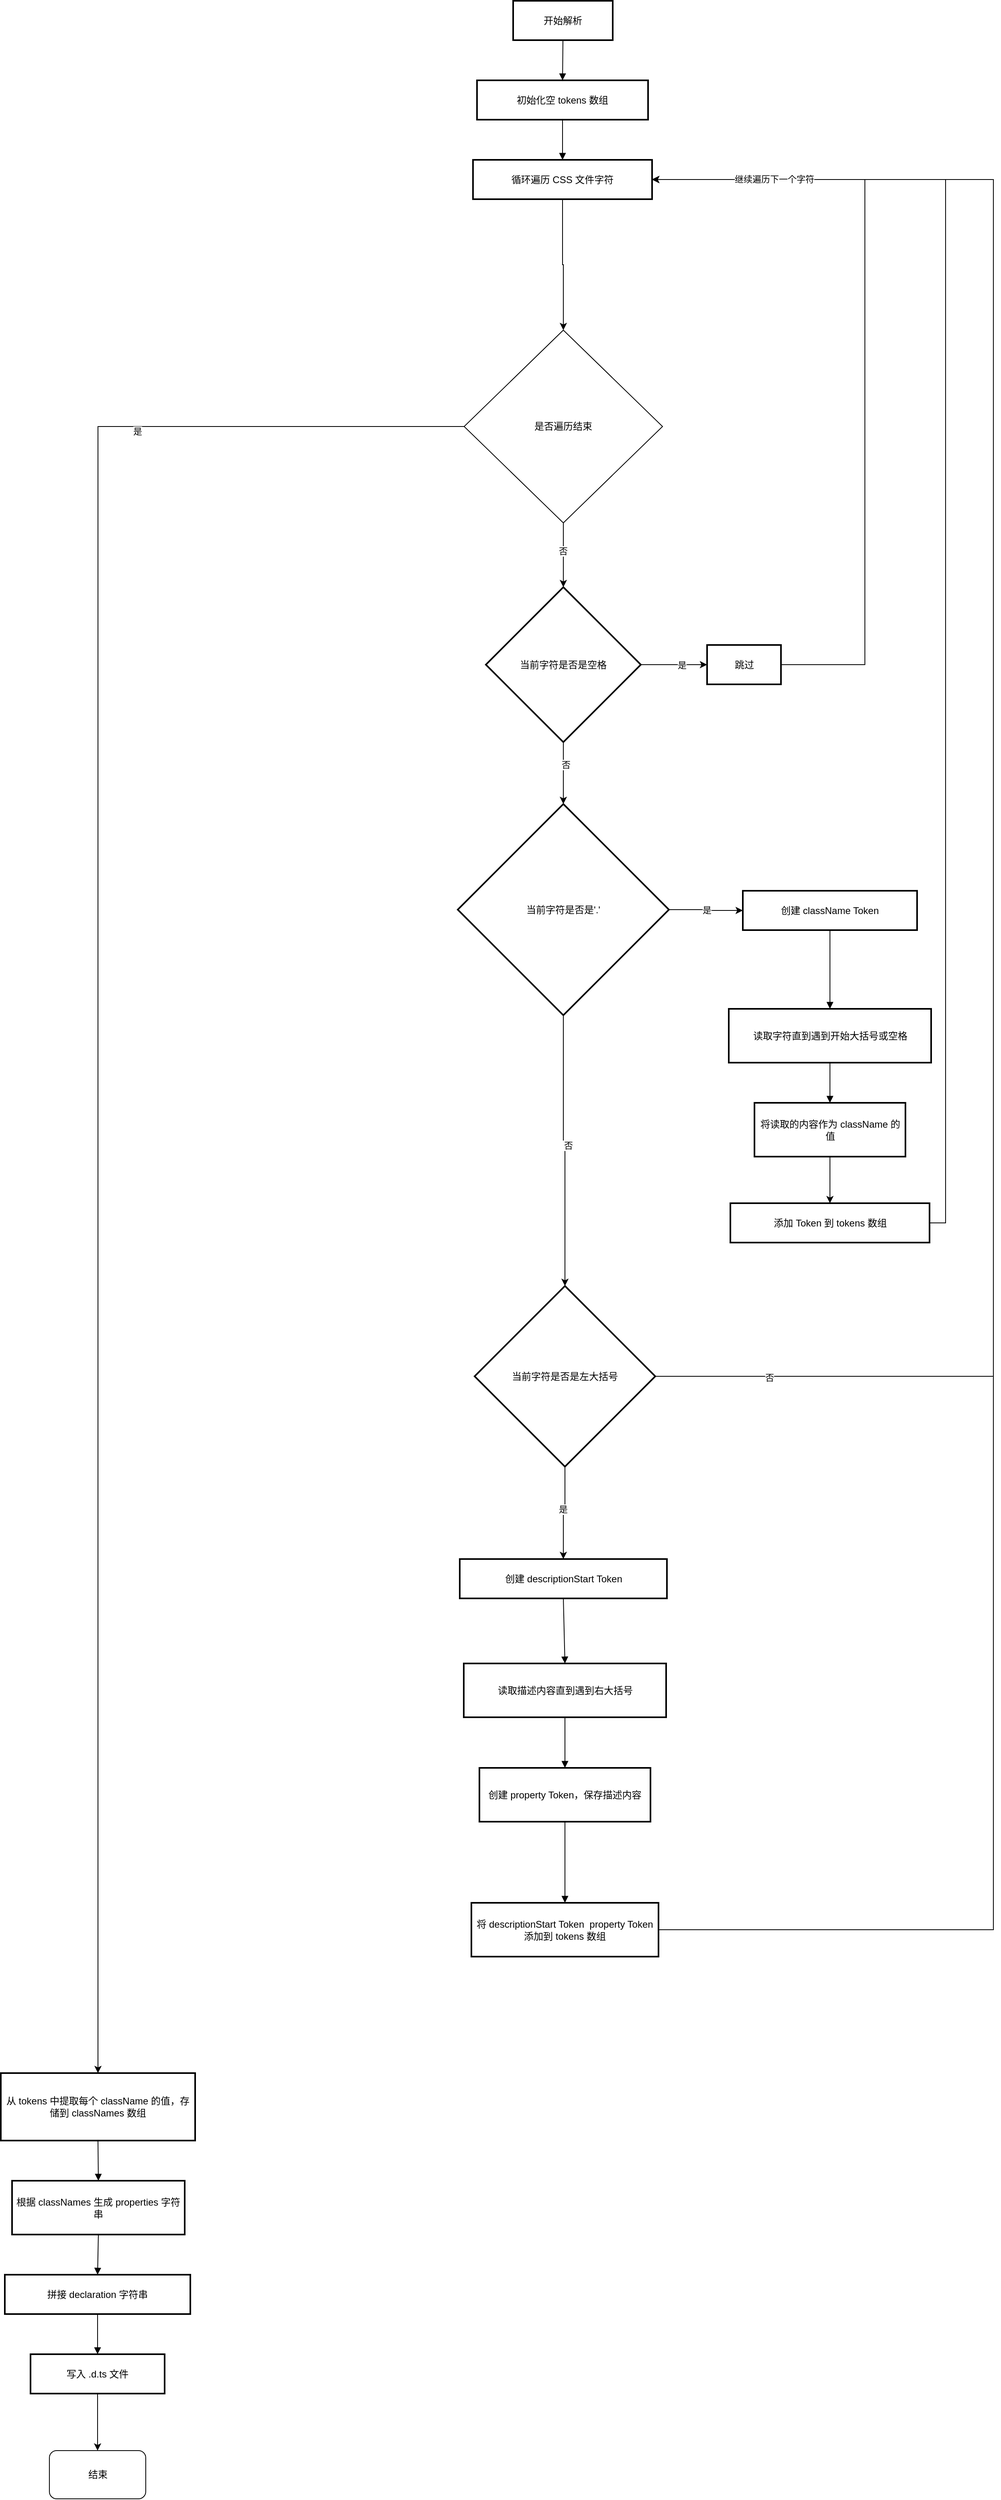 <mxfile version="24.7.16">
  <diagram name="Page-1" id="VpptnMwDxTGjz2HUDjfg">
    <mxGraphModel dx="3615" dy="1572" grid="1" gridSize="10" guides="1" tooltips="1" connect="1" arrows="1" fold="1" page="1" pageScale="1" pageWidth="850" pageHeight="1100" math="0" shadow="0">
      <root>
        <mxCell id="0" />
        <mxCell id="1" parent="0" />
        <mxCell id="oAxIsrdEUCZF9UECZQZN-1" value="开始解析" style="whiteSpace=wrap;strokeWidth=2;" vertex="1" parent="1">
          <mxGeometry x="92" y="20" width="124" height="49" as="geometry" />
        </mxCell>
        <mxCell id="oAxIsrdEUCZF9UECZQZN-2" value="初始化空 tokens 数组" style="whiteSpace=wrap;strokeWidth=2;" vertex="1" parent="1">
          <mxGeometry x="47" y="119" width="213" height="49" as="geometry" />
        </mxCell>
        <mxCell id="oAxIsrdEUCZF9UECZQZN-60" style="edgeStyle=orthogonalEdgeStyle;rounded=0;orthogonalLoop=1;jettySize=auto;html=1;" edge="1" parent="1" source="oAxIsrdEUCZF9UECZQZN-3" target="oAxIsrdEUCZF9UECZQZN-57">
          <mxGeometry relative="1" as="geometry" />
        </mxCell>
        <mxCell id="oAxIsrdEUCZF9UECZQZN-3" value="循环遍历 CSS 文件字符" style="whiteSpace=wrap;strokeWidth=2;" vertex="1" parent="1">
          <mxGeometry x="42" y="218" width="223" height="49" as="geometry" />
        </mxCell>
        <mxCell id="oAxIsrdEUCZF9UECZQZN-39" style="edgeStyle=orthogonalEdgeStyle;rounded=0;orthogonalLoop=1;jettySize=auto;html=1;exitX=1;exitY=0.5;exitDx=0;exitDy=0;entryX=0;entryY=0.5;entryDx=0;entryDy=0;" edge="1" parent="1" source="oAxIsrdEUCZF9UECZQZN-4" target="oAxIsrdEUCZF9UECZQZN-5">
          <mxGeometry relative="1" as="geometry" />
        </mxCell>
        <mxCell id="oAxIsrdEUCZF9UECZQZN-40" value="是" style="edgeLabel;html=1;align=center;verticalAlign=middle;resizable=0;points=[];" vertex="1" connectable="0" parent="oAxIsrdEUCZF9UECZQZN-39">
          <mxGeometry x="0.217" y="1" relative="1" as="geometry">
            <mxPoint x="1" y="1" as="offset" />
          </mxGeometry>
        </mxCell>
        <mxCell id="oAxIsrdEUCZF9UECZQZN-41" style="edgeStyle=orthogonalEdgeStyle;rounded=0;orthogonalLoop=1;jettySize=auto;html=1;exitX=0.5;exitY=1;exitDx=0;exitDy=0;" edge="1" parent="1" source="oAxIsrdEUCZF9UECZQZN-4" target="oAxIsrdEUCZF9UECZQZN-6">
          <mxGeometry relative="1" as="geometry" />
        </mxCell>
        <mxCell id="oAxIsrdEUCZF9UECZQZN-42" value="&amp;nbsp;否" style="edgeLabel;html=1;align=center;verticalAlign=middle;resizable=0;points=[];" vertex="1" connectable="0" parent="oAxIsrdEUCZF9UECZQZN-41">
          <mxGeometry x="-0.273" y="1" relative="1" as="geometry">
            <mxPoint as="offset" />
          </mxGeometry>
        </mxCell>
        <mxCell id="oAxIsrdEUCZF9UECZQZN-4" value="当前字符是否是空格" style="rhombus;strokeWidth=2;whiteSpace=wrap;" vertex="1" parent="1">
          <mxGeometry x="58" y="750" width="193" height="193" as="geometry" />
        </mxCell>
        <mxCell id="oAxIsrdEUCZF9UECZQZN-37" style="edgeStyle=orthogonalEdgeStyle;rounded=0;orthogonalLoop=1;jettySize=auto;html=1;exitX=1;exitY=0.5;exitDx=0;exitDy=0;entryX=1;entryY=0.5;entryDx=0;entryDy=0;" edge="1" parent="1" source="oAxIsrdEUCZF9UECZQZN-5" target="oAxIsrdEUCZF9UECZQZN-3">
          <mxGeometry relative="1" as="geometry">
            <mxPoint x="290" y="744.5" as="sourcePoint" />
            <mxPoint x="355" y="242.5" as="targetPoint" />
            <Array as="points">
              <mxPoint x="530" y="847" />
              <mxPoint x="530" y="243" />
            </Array>
          </mxGeometry>
        </mxCell>
        <mxCell id="oAxIsrdEUCZF9UECZQZN-5" value="跳过" style="whiteSpace=wrap;strokeWidth=2;" vertex="1" parent="1">
          <mxGeometry x="333.5" y="822" width="92" height="49" as="geometry" />
        </mxCell>
        <mxCell id="oAxIsrdEUCZF9UECZQZN-44" value="是" style="edgeStyle=orthogonalEdgeStyle;rounded=0;orthogonalLoop=1;jettySize=auto;html=1;exitX=1;exitY=0.5;exitDx=0;exitDy=0;entryX=0;entryY=0.5;entryDx=0;entryDy=0;" edge="1" parent="1" source="oAxIsrdEUCZF9UECZQZN-6" target="oAxIsrdEUCZF9UECZQZN-7">
          <mxGeometry relative="1" as="geometry">
            <Array as="points">
              <mxPoint x="332.5" y="1152" />
              <mxPoint x="332.5" y="1153" />
            </Array>
          </mxGeometry>
        </mxCell>
        <mxCell id="oAxIsrdEUCZF9UECZQZN-45" style="edgeStyle=orthogonalEdgeStyle;rounded=0;orthogonalLoop=1;jettySize=auto;html=1;exitX=0.5;exitY=1;exitDx=0;exitDy=0;" edge="1" parent="1" source="oAxIsrdEUCZF9UECZQZN-6" target="oAxIsrdEUCZF9UECZQZN-11">
          <mxGeometry relative="1" as="geometry" />
        </mxCell>
        <mxCell id="oAxIsrdEUCZF9UECZQZN-46" value="&amp;nbsp;否" style="edgeLabel;html=1;align=center;verticalAlign=middle;resizable=0;points=[];" vertex="1" connectable="0" parent="oAxIsrdEUCZF9UECZQZN-45">
          <mxGeometry x="-0.044" y="4" relative="1" as="geometry">
            <mxPoint as="offset" />
          </mxGeometry>
        </mxCell>
        <mxCell id="oAxIsrdEUCZF9UECZQZN-6" value="当前字符是否是&#39;.&#39;" style="rhombus;strokeWidth=2;whiteSpace=wrap;" vertex="1" parent="1">
          <mxGeometry x="23" y="1020" width="263" height="263" as="geometry" />
        </mxCell>
        <mxCell id="oAxIsrdEUCZF9UECZQZN-7" value="创建 className Token" style="whiteSpace=wrap;strokeWidth=2;" vertex="1" parent="1">
          <mxGeometry x="378" y="1128" width="217" height="49" as="geometry" />
        </mxCell>
        <mxCell id="oAxIsrdEUCZF9UECZQZN-8" value="读取字符直到遇到开始大括号或空格" style="whiteSpace=wrap;strokeWidth=2;" vertex="1" parent="1">
          <mxGeometry x="360.5" y="1275" width="252" height="67" as="geometry" />
        </mxCell>
        <mxCell id="oAxIsrdEUCZF9UECZQZN-43" style="edgeStyle=orthogonalEdgeStyle;rounded=0;orthogonalLoop=1;jettySize=auto;html=1;exitX=0.5;exitY=1;exitDx=0;exitDy=0;" edge="1" parent="1" source="oAxIsrdEUCZF9UECZQZN-9" target="oAxIsrdEUCZF9UECZQZN-10">
          <mxGeometry relative="1" as="geometry" />
        </mxCell>
        <mxCell id="oAxIsrdEUCZF9UECZQZN-9" value="将读取的内容作为 className 的值" style="whiteSpace=wrap;strokeWidth=2;" vertex="1" parent="1">
          <mxGeometry x="392.5" y="1392" width="188" height="67" as="geometry" />
        </mxCell>
        <mxCell id="oAxIsrdEUCZF9UECZQZN-10" value="添加 Token 到 tokens 数组" style="whiteSpace=wrap;strokeWidth=2;" vertex="1" parent="1">
          <mxGeometry x="362.5" y="1517" width="248" height="49" as="geometry" />
        </mxCell>
        <mxCell id="oAxIsrdEUCZF9UECZQZN-54" style="edgeStyle=orthogonalEdgeStyle;rounded=0;orthogonalLoop=1;jettySize=auto;html=1;exitX=1;exitY=0.5;exitDx=0;exitDy=0;entryX=1;entryY=0.5;entryDx=0;entryDy=0;" edge="1" parent="1" source="oAxIsrdEUCZF9UECZQZN-11" target="oAxIsrdEUCZF9UECZQZN-3">
          <mxGeometry relative="1" as="geometry">
            <Array as="points">
              <mxPoint x="690" y="1732" />
              <mxPoint x="690" y="243" />
            </Array>
          </mxGeometry>
        </mxCell>
        <mxCell id="oAxIsrdEUCZF9UECZQZN-55" value="否" style="edgeLabel;html=1;align=center;verticalAlign=middle;resizable=0;points=[];" vertex="1" connectable="0" parent="oAxIsrdEUCZF9UECZQZN-54">
          <mxGeometry x="-0.879" y="-1" relative="1" as="geometry">
            <mxPoint as="offset" />
          </mxGeometry>
        </mxCell>
        <mxCell id="oAxIsrdEUCZF9UECZQZN-85" style="edgeStyle=orthogonalEdgeStyle;rounded=0;orthogonalLoop=1;jettySize=auto;html=1;exitX=0.5;exitY=1;exitDx=0;exitDy=0;" edge="1" parent="1" source="oAxIsrdEUCZF9UECZQZN-11" target="oAxIsrdEUCZF9UECZQZN-13">
          <mxGeometry relative="1" as="geometry">
            <mxPoint x="156.5" y="1930" as="targetPoint" />
          </mxGeometry>
        </mxCell>
        <mxCell id="oAxIsrdEUCZF9UECZQZN-86" value="是" style="edgeLabel;html=1;align=center;verticalAlign=middle;resizable=0;points=[];" vertex="1" connectable="0" parent="oAxIsrdEUCZF9UECZQZN-85">
          <mxGeometry x="-0.103" y="-3" relative="1" as="geometry">
            <mxPoint as="offset" />
          </mxGeometry>
        </mxCell>
        <mxCell id="oAxIsrdEUCZF9UECZQZN-11" value="当前字符是否是左大括号" style="rhombus;strokeWidth=2;whiteSpace=wrap;" vertex="1" parent="1">
          <mxGeometry x="44" y="1620" width="225" height="225" as="geometry" />
        </mxCell>
        <mxCell id="oAxIsrdEUCZF9UECZQZN-13" value="创建 descriptionStart Token" style="whiteSpace=wrap;strokeWidth=2;" vertex="1" parent="1">
          <mxGeometry x="25.5" y="1960" width="258" height="49" as="geometry" />
        </mxCell>
        <mxCell id="oAxIsrdEUCZF9UECZQZN-14" value="读取描述内容直到遇到右大括号" style="whiteSpace=wrap;strokeWidth=2;" vertex="1" parent="1">
          <mxGeometry x="30.5" y="2090" width="252" height="67" as="geometry" />
        </mxCell>
        <mxCell id="oAxIsrdEUCZF9UECZQZN-15" value="创建 property Token，保存描述内容" style="whiteSpace=wrap;strokeWidth=2;" vertex="1" parent="1">
          <mxGeometry x="50.0" y="2220" width="213" height="67" as="geometry" />
        </mxCell>
        <mxCell id="oAxIsrdEUCZF9UECZQZN-50" style="edgeStyle=orthogonalEdgeStyle;rounded=0;orthogonalLoop=1;jettySize=auto;html=1;exitX=1;exitY=0.5;exitDx=0;exitDy=0;entryX=1;entryY=0.5;entryDx=0;entryDy=0;" edge="1" parent="1" source="oAxIsrdEUCZF9UECZQZN-16" target="oAxIsrdEUCZF9UECZQZN-3">
          <mxGeometry relative="1" as="geometry">
            <Array as="points">
              <mxPoint x="690" y="2422" />
              <mxPoint x="690" y="243" />
            </Array>
          </mxGeometry>
        </mxCell>
        <mxCell id="oAxIsrdEUCZF9UECZQZN-16" value="将 descriptionStart Token  property Token 添加到 tokens 数组" style="whiteSpace=wrap;strokeWidth=2;" vertex="1" parent="1">
          <mxGeometry x="40.0" y="2388" width="233" height="67" as="geometry" />
        </mxCell>
        <mxCell id="oAxIsrdEUCZF9UECZQZN-17" value="" style="curved=1;startArrow=none;endArrow=block;exitX=0.5;exitY=1;entryX=0.5;entryY=0;rounded=0;" edge="1" parent="1" source="oAxIsrdEUCZF9UECZQZN-1" target="oAxIsrdEUCZF9UECZQZN-2">
          <mxGeometry relative="1" as="geometry">
            <Array as="points" />
          </mxGeometry>
        </mxCell>
        <mxCell id="oAxIsrdEUCZF9UECZQZN-18" value="" style="curved=1;startArrow=none;endArrow=block;exitX=0.5;exitY=1;entryX=0.5;entryY=0;rounded=0;" edge="1" parent="1" source="oAxIsrdEUCZF9UECZQZN-2" target="oAxIsrdEUCZF9UECZQZN-3">
          <mxGeometry relative="1" as="geometry">
            <Array as="points" />
          </mxGeometry>
        </mxCell>
        <mxCell id="oAxIsrdEUCZF9UECZQZN-24" value="" style="curved=1;startArrow=none;endArrow=block;exitX=0.5;exitY=1.01;entryX=0.5;entryY=0;rounded=0;" edge="1" parent="1" source="oAxIsrdEUCZF9UECZQZN-7" target="oAxIsrdEUCZF9UECZQZN-8">
          <mxGeometry relative="1" as="geometry">
            <Array as="points" />
          </mxGeometry>
        </mxCell>
        <mxCell id="oAxIsrdEUCZF9UECZQZN-25" value="" style="curved=1;startArrow=none;endArrow=block;exitX=0.5;exitY=1;entryX=0.5;entryY=0;rounded=0;" edge="1" parent="1" source="oAxIsrdEUCZF9UECZQZN-8" target="oAxIsrdEUCZF9UECZQZN-9">
          <mxGeometry relative="1" as="geometry">
            <Array as="points" />
          </mxGeometry>
        </mxCell>
        <mxCell id="oAxIsrdEUCZF9UECZQZN-31" value="" style="curved=1;startArrow=none;endArrow=block;exitX=0.5;exitY=0.99;entryX=0.5;entryY=0.01;rounded=0;" edge="1" parent="1" source="oAxIsrdEUCZF9UECZQZN-13" target="oAxIsrdEUCZF9UECZQZN-14">
          <mxGeometry relative="1" as="geometry">
            <Array as="points" />
          </mxGeometry>
        </mxCell>
        <mxCell id="oAxIsrdEUCZF9UECZQZN-32" value="" style="curved=1;startArrow=none;endArrow=block;exitX=0.5;exitY=1;entryX=0.5;entryY=0;rounded=0;" edge="1" parent="1" source="oAxIsrdEUCZF9UECZQZN-14" target="oAxIsrdEUCZF9UECZQZN-15">
          <mxGeometry relative="1" as="geometry">
            <Array as="points" />
          </mxGeometry>
        </mxCell>
        <mxCell id="oAxIsrdEUCZF9UECZQZN-33" value="" style="curved=1;startArrow=none;endArrow=block;exitX=0.5;exitY=1;entryX=0.5;entryY=0;rounded=0;" edge="1" parent="1" source="oAxIsrdEUCZF9UECZQZN-15" target="oAxIsrdEUCZF9UECZQZN-16">
          <mxGeometry relative="1" as="geometry">
            <Array as="points" />
          </mxGeometry>
        </mxCell>
        <mxCell id="oAxIsrdEUCZF9UECZQZN-58" style="edgeStyle=orthogonalEdgeStyle;rounded=0;orthogonalLoop=1;jettySize=auto;html=1;" edge="1" parent="1" source="oAxIsrdEUCZF9UECZQZN-57" target="oAxIsrdEUCZF9UECZQZN-4">
          <mxGeometry relative="1" as="geometry" />
        </mxCell>
        <mxCell id="oAxIsrdEUCZF9UECZQZN-59" value="否" style="edgeLabel;html=1;align=center;verticalAlign=middle;resizable=0;points=[];" vertex="1" connectable="0" parent="oAxIsrdEUCZF9UECZQZN-58">
          <mxGeometry x="-0.128" y="-1" relative="1" as="geometry">
            <mxPoint as="offset" />
          </mxGeometry>
        </mxCell>
        <mxCell id="oAxIsrdEUCZF9UECZQZN-88" style="edgeStyle=orthogonalEdgeStyle;rounded=0;orthogonalLoop=1;jettySize=auto;html=1;exitX=0;exitY=0.5;exitDx=0;exitDy=0;" edge="1" parent="1" source="oAxIsrdEUCZF9UECZQZN-57" target="oAxIsrdEUCZF9UECZQZN-77">
          <mxGeometry relative="1" as="geometry">
            <mxPoint x="-425.533" y="2501" as="targetPoint" />
          </mxGeometry>
        </mxCell>
        <mxCell id="oAxIsrdEUCZF9UECZQZN-89" value="是" style="edgeLabel;html=1;align=center;verticalAlign=middle;resizable=0;points=[];" vertex="1" connectable="0" parent="oAxIsrdEUCZF9UECZQZN-88">
          <mxGeometry x="-0.675" y="6" relative="1" as="geometry">
            <mxPoint as="offset" />
          </mxGeometry>
        </mxCell>
        <mxCell id="oAxIsrdEUCZF9UECZQZN-57" value="是否遍历结束" style="rhombus;whiteSpace=wrap;html=1;" vertex="1" parent="1">
          <mxGeometry x="31" y="430" width="247" height="240" as="geometry" />
        </mxCell>
        <mxCell id="oAxIsrdEUCZF9UECZQZN-47" style="edgeStyle=orthogonalEdgeStyle;rounded=0;orthogonalLoop=1;jettySize=auto;html=1;exitX=1;exitY=0.5;exitDx=0;exitDy=0;entryX=1;entryY=0.5;entryDx=0;entryDy=0;" edge="1" parent="1" source="oAxIsrdEUCZF9UECZQZN-10" target="oAxIsrdEUCZF9UECZQZN-3">
          <mxGeometry relative="1" as="geometry">
            <mxPoint x="700" y="238" as="targetPoint" />
            <mxPoint x="1040" y="1201.5" as="sourcePoint" />
          </mxGeometry>
        </mxCell>
        <mxCell id="oAxIsrdEUCZF9UECZQZN-48" value="继续遍历下一个字符" style="edgeLabel;html=1;align=center;verticalAlign=middle;resizable=0;points=[];" vertex="1" connectable="0" parent="oAxIsrdEUCZF9UECZQZN-47">
          <mxGeometry x="0.82" y="-1" relative="1" as="geometry">
            <mxPoint as="offset" />
          </mxGeometry>
        </mxCell>
        <mxCell id="oAxIsrdEUCZF9UECZQZN-77" value="从 tokens 中提取每个 className 的值，存储到 classNames 数组" style="whiteSpace=wrap;strokeWidth=2;" vertex="1" parent="1">
          <mxGeometry x="-546" y="2600" width="242" height="84" as="geometry" />
        </mxCell>
        <mxCell id="oAxIsrdEUCZF9UECZQZN-78" value="根据 classNames 生成 properties 字符串" style="whiteSpace=wrap;strokeWidth=2;" vertex="1" parent="1">
          <mxGeometry x="-532" y="2734" width="215" height="67" as="geometry" />
        </mxCell>
        <mxCell id="oAxIsrdEUCZF9UECZQZN-79" value="拼接 declaration 字符串" style="whiteSpace=wrap;strokeWidth=2;" vertex="1" parent="1">
          <mxGeometry x="-541" y="2851" width="231" height="49" as="geometry" />
        </mxCell>
        <mxCell id="oAxIsrdEUCZF9UECZQZN-91" style="edgeStyle=orthogonalEdgeStyle;rounded=0;orthogonalLoop=1;jettySize=auto;html=1;exitX=0.5;exitY=1;exitDx=0;exitDy=0;" edge="1" parent="1" source="oAxIsrdEUCZF9UECZQZN-80" target="oAxIsrdEUCZF9UECZQZN-90">
          <mxGeometry relative="1" as="geometry" />
        </mxCell>
        <mxCell id="oAxIsrdEUCZF9UECZQZN-80" value="写入 .d.ts 文件" style="whiteSpace=wrap;strokeWidth=2;" vertex="1" parent="1">
          <mxGeometry x="-509" y="2950" width="167" height="49" as="geometry" />
        </mxCell>
        <mxCell id="oAxIsrdEUCZF9UECZQZN-82" value="" style="curved=1;startArrow=none;endArrow=block;exitX=0.5;exitY=1;entryX=0.5;entryY=0;rounded=0;" edge="1" parent="1" source="oAxIsrdEUCZF9UECZQZN-77" target="oAxIsrdEUCZF9UECZQZN-78">
          <mxGeometry relative="1" as="geometry">
            <Array as="points" />
          </mxGeometry>
        </mxCell>
        <mxCell id="oAxIsrdEUCZF9UECZQZN-83" value="" style="curved=1;startArrow=none;endArrow=block;exitX=0.5;exitY=1;entryX=0.5;entryY=0;rounded=0;" edge="1" parent="1" source="oAxIsrdEUCZF9UECZQZN-78" target="oAxIsrdEUCZF9UECZQZN-79">
          <mxGeometry relative="1" as="geometry">
            <Array as="points" />
          </mxGeometry>
        </mxCell>
        <mxCell id="oAxIsrdEUCZF9UECZQZN-84" value="" style="curved=1;startArrow=none;endArrow=block;exitX=0.5;exitY=1;entryX=0.5;entryY=0;rounded=0;" edge="1" parent="1" source="oAxIsrdEUCZF9UECZQZN-79" target="oAxIsrdEUCZF9UECZQZN-80">
          <mxGeometry relative="1" as="geometry">
            <Array as="points" />
          </mxGeometry>
        </mxCell>
        <mxCell id="oAxIsrdEUCZF9UECZQZN-90" value="结束" style="rounded=1;whiteSpace=wrap;html=1;" vertex="1" parent="1">
          <mxGeometry x="-485.5" y="3070" width="120" height="60" as="geometry" />
        </mxCell>
      </root>
    </mxGraphModel>
  </diagram>
</mxfile>
